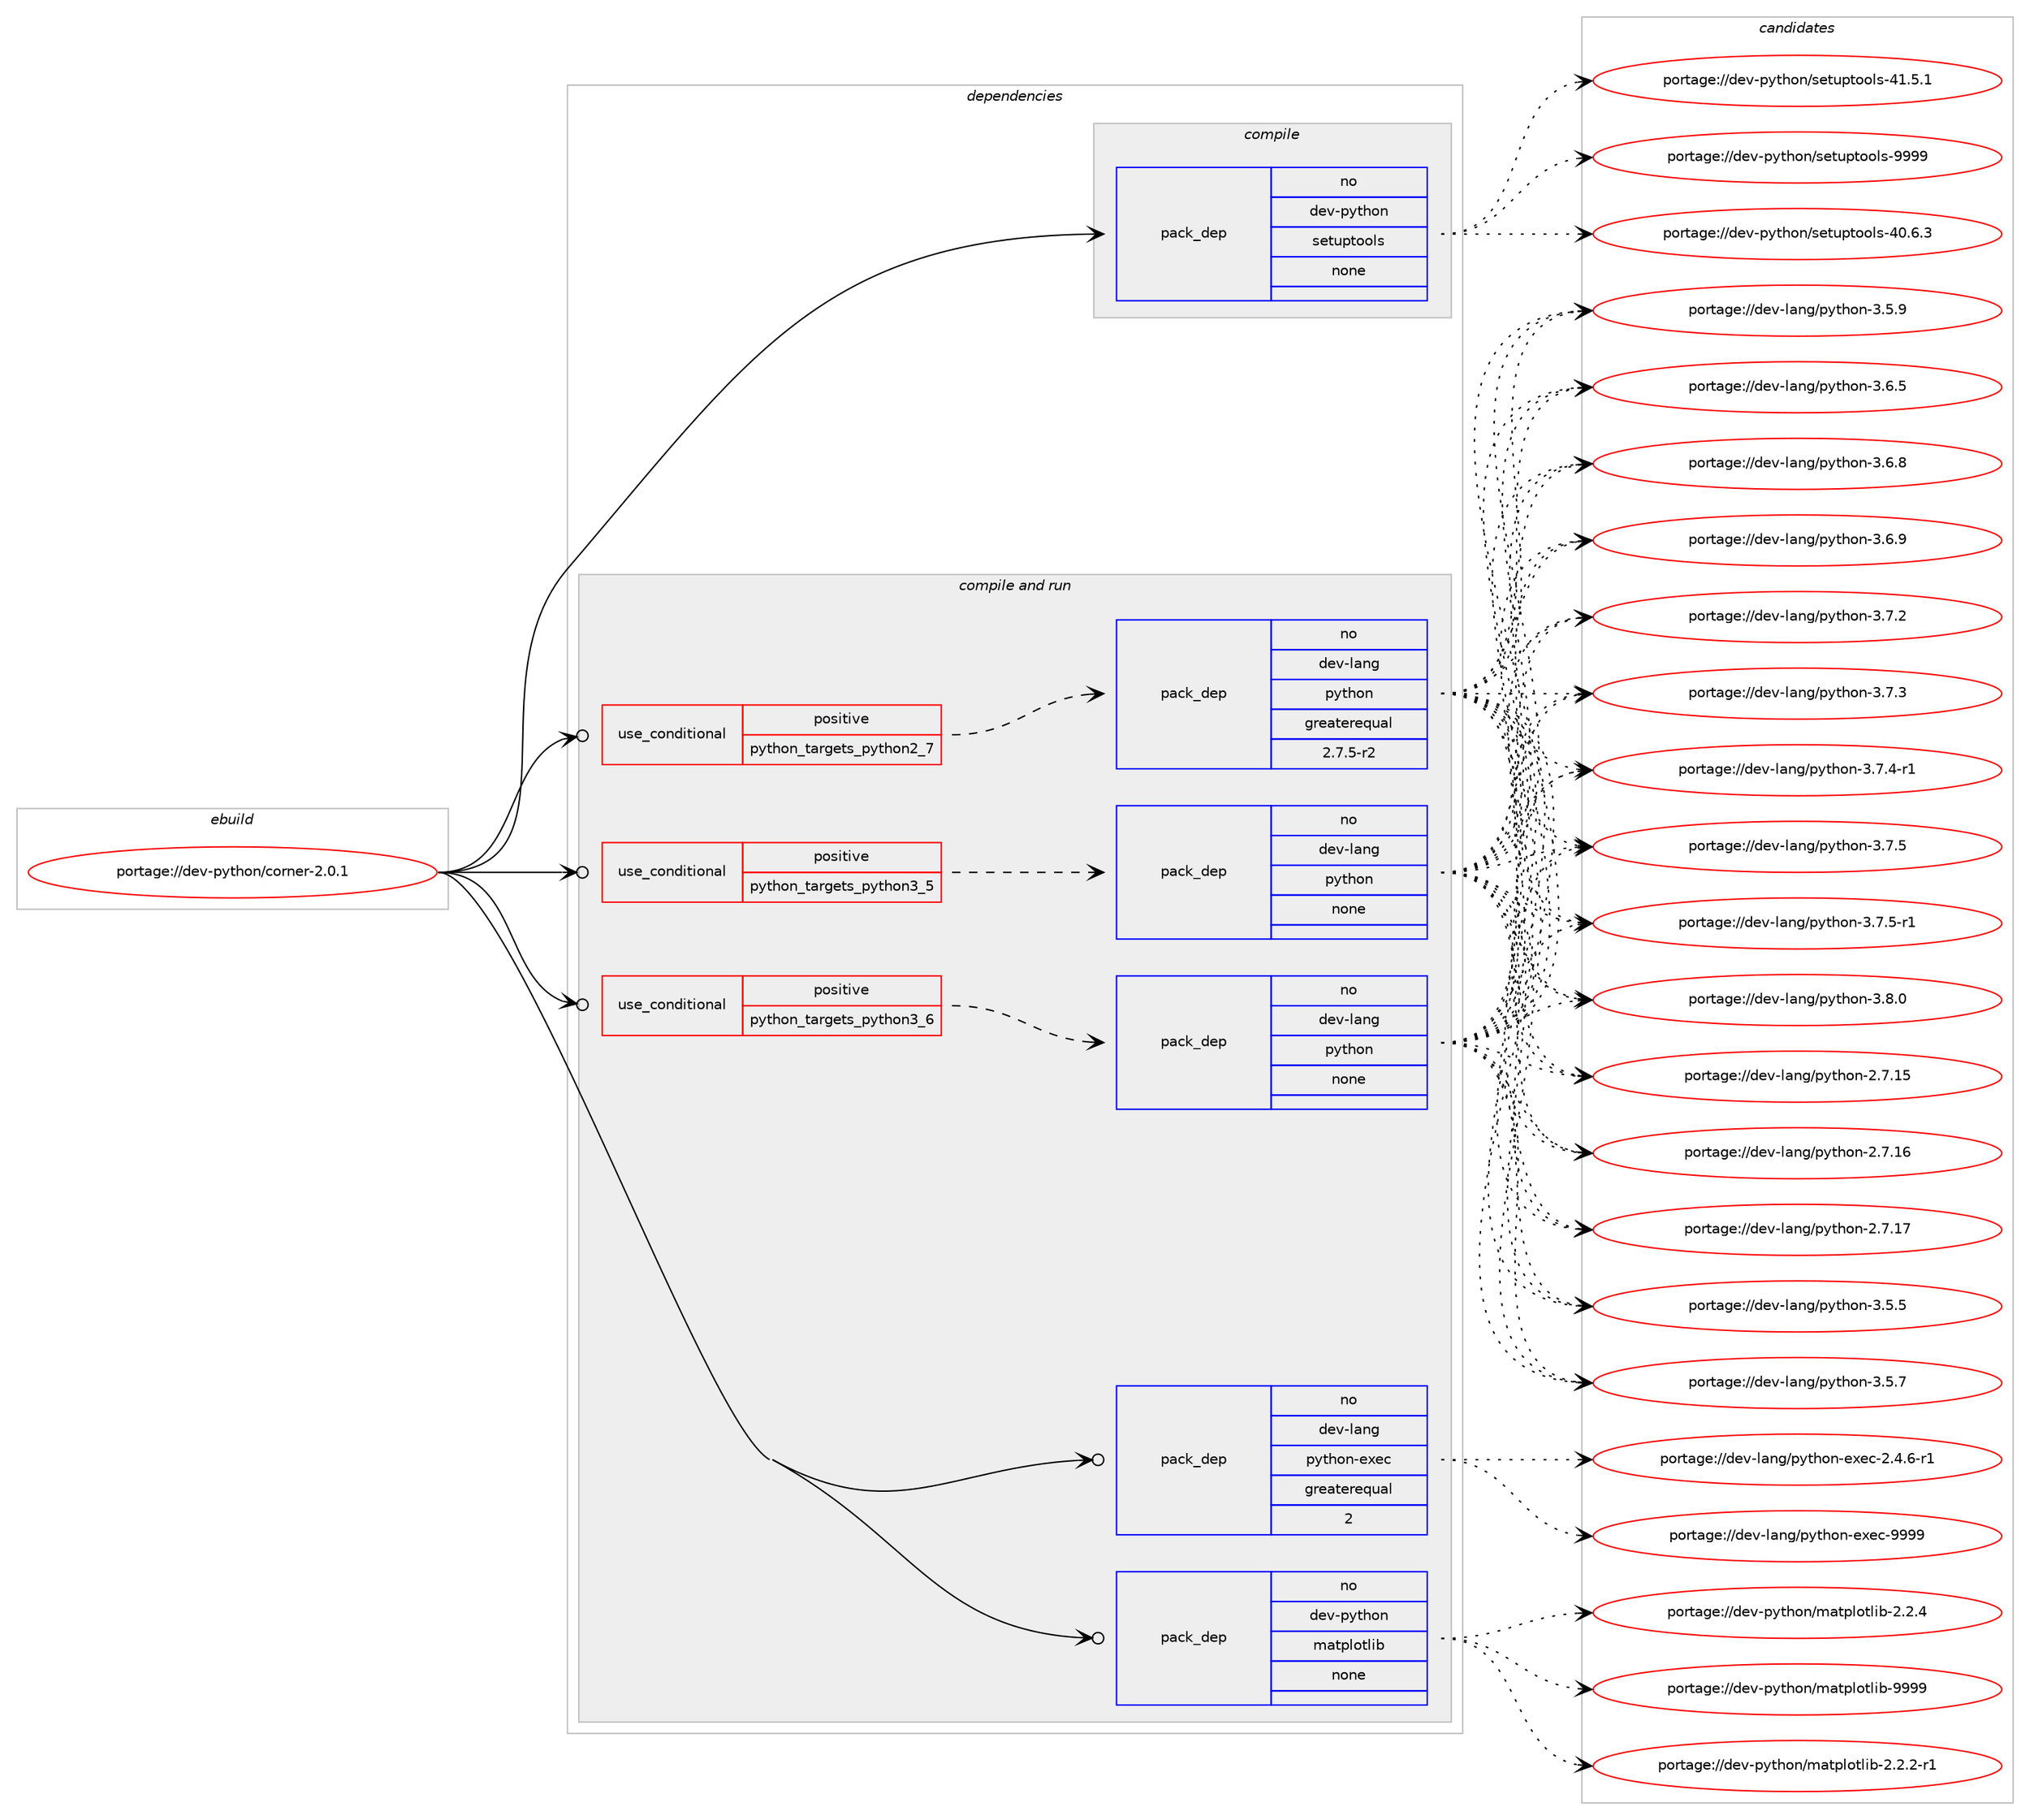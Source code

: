 digraph prolog {

# *************
# Graph options
# *************

newrank=true;
concentrate=true;
compound=true;
graph [rankdir=LR,fontname=Helvetica,fontsize=10,ranksep=1.5];#, ranksep=2.5, nodesep=0.2];
edge  [arrowhead=vee];
node  [fontname=Helvetica,fontsize=10];

# **********
# The ebuild
# **********

subgraph cluster_leftcol {
color=gray;
rank=same;
label=<<i>ebuild</i>>;
id [label="portage://dev-python/corner-2.0.1", color=red, width=4, href="../dev-python/corner-2.0.1.svg"];
}

# ****************
# The dependencies
# ****************

subgraph cluster_midcol {
color=gray;
label=<<i>dependencies</i>>;
subgraph cluster_compile {
fillcolor="#eeeeee";
style=filled;
label=<<i>compile</i>>;
subgraph pack104444 {
dependency134945 [label=<<TABLE BORDER="0" CELLBORDER="1" CELLSPACING="0" CELLPADDING="4" WIDTH="220"><TR><TD ROWSPAN="6" CELLPADDING="30">pack_dep</TD></TR><TR><TD WIDTH="110">no</TD></TR><TR><TD>dev-python</TD></TR><TR><TD>setuptools</TD></TR><TR><TD>none</TD></TR><TR><TD></TD></TR></TABLE>>, shape=none, color=blue];
}
id:e -> dependency134945:w [weight=20,style="solid",arrowhead="vee"];
}
subgraph cluster_compileandrun {
fillcolor="#eeeeee";
style=filled;
label=<<i>compile and run</i>>;
subgraph cond27193 {
dependency134946 [label=<<TABLE BORDER="0" CELLBORDER="1" CELLSPACING="0" CELLPADDING="4"><TR><TD ROWSPAN="3" CELLPADDING="10">use_conditional</TD></TR><TR><TD>positive</TD></TR><TR><TD>python_targets_python2_7</TD></TR></TABLE>>, shape=none, color=red];
subgraph pack104445 {
dependency134947 [label=<<TABLE BORDER="0" CELLBORDER="1" CELLSPACING="0" CELLPADDING="4" WIDTH="220"><TR><TD ROWSPAN="6" CELLPADDING="30">pack_dep</TD></TR><TR><TD WIDTH="110">no</TD></TR><TR><TD>dev-lang</TD></TR><TR><TD>python</TD></TR><TR><TD>greaterequal</TD></TR><TR><TD>2.7.5-r2</TD></TR></TABLE>>, shape=none, color=blue];
}
dependency134946:e -> dependency134947:w [weight=20,style="dashed",arrowhead="vee"];
}
id:e -> dependency134946:w [weight=20,style="solid",arrowhead="odotvee"];
subgraph cond27194 {
dependency134948 [label=<<TABLE BORDER="0" CELLBORDER="1" CELLSPACING="0" CELLPADDING="4"><TR><TD ROWSPAN="3" CELLPADDING="10">use_conditional</TD></TR><TR><TD>positive</TD></TR><TR><TD>python_targets_python3_5</TD></TR></TABLE>>, shape=none, color=red];
subgraph pack104446 {
dependency134949 [label=<<TABLE BORDER="0" CELLBORDER="1" CELLSPACING="0" CELLPADDING="4" WIDTH="220"><TR><TD ROWSPAN="6" CELLPADDING="30">pack_dep</TD></TR><TR><TD WIDTH="110">no</TD></TR><TR><TD>dev-lang</TD></TR><TR><TD>python</TD></TR><TR><TD>none</TD></TR><TR><TD></TD></TR></TABLE>>, shape=none, color=blue];
}
dependency134948:e -> dependency134949:w [weight=20,style="dashed",arrowhead="vee"];
}
id:e -> dependency134948:w [weight=20,style="solid",arrowhead="odotvee"];
subgraph cond27195 {
dependency134950 [label=<<TABLE BORDER="0" CELLBORDER="1" CELLSPACING="0" CELLPADDING="4"><TR><TD ROWSPAN="3" CELLPADDING="10">use_conditional</TD></TR><TR><TD>positive</TD></TR><TR><TD>python_targets_python3_6</TD></TR></TABLE>>, shape=none, color=red];
subgraph pack104447 {
dependency134951 [label=<<TABLE BORDER="0" CELLBORDER="1" CELLSPACING="0" CELLPADDING="4" WIDTH="220"><TR><TD ROWSPAN="6" CELLPADDING="30">pack_dep</TD></TR><TR><TD WIDTH="110">no</TD></TR><TR><TD>dev-lang</TD></TR><TR><TD>python</TD></TR><TR><TD>none</TD></TR><TR><TD></TD></TR></TABLE>>, shape=none, color=blue];
}
dependency134950:e -> dependency134951:w [weight=20,style="dashed",arrowhead="vee"];
}
id:e -> dependency134950:w [weight=20,style="solid",arrowhead="odotvee"];
subgraph pack104448 {
dependency134952 [label=<<TABLE BORDER="0" CELLBORDER="1" CELLSPACING="0" CELLPADDING="4" WIDTH="220"><TR><TD ROWSPAN="6" CELLPADDING="30">pack_dep</TD></TR><TR><TD WIDTH="110">no</TD></TR><TR><TD>dev-lang</TD></TR><TR><TD>python-exec</TD></TR><TR><TD>greaterequal</TD></TR><TR><TD>2</TD></TR></TABLE>>, shape=none, color=blue];
}
id:e -> dependency134952:w [weight=20,style="solid",arrowhead="odotvee"];
subgraph pack104449 {
dependency134953 [label=<<TABLE BORDER="0" CELLBORDER="1" CELLSPACING="0" CELLPADDING="4" WIDTH="220"><TR><TD ROWSPAN="6" CELLPADDING="30">pack_dep</TD></TR><TR><TD WIDTH="110">no</TD></TR><TR><TD>dev-python</TD></TR><TR><TD>matplotlib</TD></TR><TR><TD>none</TD></TR><TR><TD></TD></TR></TABLE>>, shape=none, color=blue];
}
id:e -> dependency134953:w [weight=20,style="solid",arrowhead="odotvee"];
}
subgraph cluster_run {
fillcolor="#eeeeee";
style=filled;
label=<<i>run</i>>;
}
}

# **************
# The candidates
# **************

subgraph cluster_choices {
rank=same;
color=gray;
label=<<i>candidates</i>>;

subgraph choice104444 {
color=black;
nodesep=1;
choiceportage100101118451121211161041111104711510111611711211611111110811545524846544651 [label="portage://dev-python/setuptools-40.6.3", color=red, width=4,href="../dev-python/setuptools-40.6.3.svg"];
choiceportage100101118451121211161041111104711510111611711211611111110811545524946534649 [label="portage://dev-python/setuptools-41.5.1", color=red, width=4,href="../dev-python/setuptools-41.5.1.svg"];
choiceportage10010111845112121116104111110471151011161171121161111111081154557575757 [label="portage://dev-python/setuptools-9999", color=red, width=4,href="../dev-python/setuptools-9999.svg"];
dependency134945:e -> choiceportage100101118451121211161041111104711510111611711211611111110811545524846544651:w [style=dotted,weight="100"];
dependency134945:e -> choiceportage100101118451121211161041111104711510111611711211611111110811545524946534649:w [style=dotted,weight="100"];
dependency134945:e -> choiceportage10010111845112121116104111110471151011161171121161111111081154557575757:w [style=dotted,weight="100"];
}
subgraph choice104445 {
color=black;
nodesep=1;
choiceportage10010111845108971101034711212111610411111045504655464953 [label="portage://dev-lang/python-2.7.15", color=red, width=4,href="../dev-lang/python-2.7.15.svg"];
choiceportage10010111845108971101034711212111610411111045504655464954 [label="portage://dev-lang/python-2.7.16", color=red, width=4,href="../dev-lang/python-2.7.16.svg"];
choiceportage10010111845108971101034711212111610411111045504655464955 [label="portage://dev-lang/python-2.7.17", color=red, width=4,href="../dev-lang/python-2.7.17.svg"];
choiceportage100101118451089711010347112121116104111110455146534653 [label="portage://dev-lang/python-3.5.5", color=red, width=4,href="../dev-lang/python-3.5.5.svg"];
choiceportage100101118451089711010347112121116104111110455146534655 [label="portage://dev-lang/python-3.5.7", color=red, width=4,href="../dev-lang/python-3.5.7.svg"];
choiceportage100101118451089711010347112121116104111110455146534657 [label="portage://dev-lang/python-3.5.9", color=red, width=4,href="../dev-lang/python-3.5.9.svg"];
choiceportage100101118451089711010347112121116104111110455146544653 [label="portage://dev-lang/python-3.6.5", color=red, width=4,href="../dev-lang/python-3.6.5.svg"];
choiceportage100101118451089711010347112121116104111110455146544656 [label="portage://dev-lang/python-3.6.8", color=red, width=4,href="../dev-lang/python-3.6.8.svg"];
choiceportage100101118451089711010347112121116104111110455146544657 [label="portage://dev-lang/python-3.6.9", color=red, width=4,href="../dev-lang/python-3.6.9.svg"];
choiceportage100101118451089711010347112121116104111110455146554650 [label="portage://dev-lang/python-3.7.2", color=red, width=4,href="../dev-lang/python-3.7.2.svg"];
choiceportage100101118451089711010347112121116104111110455146554651 [label="portage://dev-lang/python-3.7.3", color=red, width=4,href="../dev-lang/python-3.7.3.svg"];
choiceportage1001011184510897110103471121211161041111104551465546524511449 [label="portage://dev-lang/python-3.7.4-r1", color=red, width=4,href="../dev-lang/python-3.7.4-r1.svg"];
choiceportage100101118451089711010347112121116104111110455146554653 [label="portage://dev-lang/python-3.7.5", color=red, width=4,href="../dev-lang/python-3.7.5.svg"];
choiceportage1001011184510897110103471121211161041111104551465546534511449 [label="portage://dev-lang/python-3.7.5-r1", color=red, width=4,href="../dev-lang/python-3.7.5-r1.svg"];
choiceportage100101118451089711010347112121116104111110455146564648 [label="portage://dev-lang/python-3.8.0", color=red, width=4,href="../dev-lang/python-3.8.0.svg"];
dependency134947:e -> choiceportage10010111845108971101034711212111610411111045504655464953:w [style=dotted,weight="100"];
dependency134947:e -> choiceportage10010111845108971101034711212111610411111045504655464954:w [style=dotted,weight="100"];
dependency134947:e -> choiceportage10010111845108971101034711212111610411111045504655464955:w [style=dotted,weight="100"];
dependency134947:e -> choiceportage100101118451089711010347112121116104111110455146534653:w [style=dotted,weight="100"];
dependency134947:e -> choiceportage100101118451089711010347112121116104111110455146534655:w [style=dotted,weight="100"];
dependency134947:e -> choiceportage100101118451089711010347112121116104111110455146534657:w [style=dotted,weight="100"];
dependency134947:e -> choiceportage100101118451089711010347112121116104111110455146544653:w [style=dotted,weight="100"];
dependency134947:e -> choiceportage100101118451089711010347112121116104111110455146544656:w [style=dotted,weight="100"];
dependency134947:e -> choiceportage100101118451089711010347112121116104111110455146544657:w [style=dotted,weight="100"];
dependency134947:e -> choiceportage100101118451089711010347112121116104111110455146554650:w [style=dotted,weight="100"];
dependency134947:e -> choiceportage100101118451089711010347112121116104111110455146554651:w [style=dotted,weight="100"];
dependency134947:e -> choiceportage1001011184510897110103471121211161041111104551465546524511449:w [style=dotted,weight="100"];
dependency134947:e -> choiceportage100101118451089711010347112121116104111110455146554653:w [style=dotted,weight="100"];
dependency134947:e -> choiceportage1001011184510897110103471121211161041111104551465546534511449:w [style=dotted,weight="100"];
dependency134947:e -> choiceportage100101118451089711010347112121116104111110455146564648:w [style=dotted,weight="100"];
}
subgraph choice104446 {
color=black;
nodesep=1;
choiceportage10010111845108971101034711212111610411111045504655464953 [label="portage://dev-lang/python-2.7.15", color=red, width=4,href="../dev-lang/python-2.7.15.svg"];
choiceportage10010111845108971101034711212111610411111045504655464954 [label="portage://dev-lang/python-2.7.16", color=red, width=4,href="../dev-lang/python-2.7.16.svg"];
choiceportage10010111845108971101034711212111610411111045504655464955 [label="portage://dev-lang/python-2.7.17", color=red, width=4,href="../dev-lang/python-2.7.17.svg"];
choiceportage100101118451089711010347112121116104111110455146534653 [label="portage://dev-lang/python-3.5.5", color=red, width=4,href="../dev-lang/python-3.5.5.svg"];
choiceportage100101118451089711010347112121116104111110455146534655 [label="portage://dev-lang/python-3.5.7", color=red, width=4,href="../dev-lang/python-3.5.7.svg"];
choiceportage100101118451089711010347112121116104111110455146534657 [label="portage://dev-lang/python-3.5.9", color=red, width=4,href="../dev-lang/python-3.5.9.svg"];
choiceportage100101118451089711010347112121116104111110455146544653 [label="portage://dev-lang/python-3.6.5", color=red, width=4,href="../dev-lang/python-3.6.5.svg"];
choiceportage100101118451089711010347112121116104111110455146544656 [label="portage://dev-lang/python-3.6.8", color=red, width=4,href="../dev-lang/python-3.6.8.svg"];
choiceportage100101118451089711010347112121116104111110455146544657 [label="portage://dev-lang/python-3.6.9", color=red, width=4,href="../dev-lang/python-3.6.9.svg"];
choiceportage100101118451089711010347112121116104111110455146554650 [label="portage://dev-lang/python-3.7.2", color=red, width=4,href="../dev-lang/python-3.7.2.svg"];
choiceportage100101118451089711010347112121116104111110455146554651 [label="portage://dev-lang/python-3.7.3", color=red, width=4,href="../dev-lang/python-3.7.3.svg"];
choiceportage1001011184510897110103471121211161041111104551465546524511449 [label="portage://dev-lang/python-3.7.4-r1", color=red, width=4,href="../dev-lang/python-3.7.4-r1.svg"];
choiceportage100101118451089711010347112121116104111110455146554653 [label="portage://dev-lang/python-3.7.5", color=red, width=4,href="../dev-lang/python-3.7.5.svg"];
choiceportage1001011184510897110103471121211161041111104551465546534511449 [label="portage://dev-lang/python-3.7.5-r1", color=red, width=4,href="../dev-lang/python-3.7.5-r1.svg"];
choiceportage100101118451089711010347112121116104111110455146564648 [label="portage://dev-lang/python-3.8.0", color=red, width=4,href="../dev-lang/python-3.8.0.svg"];
dependency134949:e -> choiceportage10010111845108971101034711212111610411111045504655464953:w [style=dotted,weight="100"];
dependency134949:e -> choiceportage10010111845108971101034711212111610411111045504655464954:w [style=dotted,weight="100"];
dependency134949:e -> choiceportage10010111845108971101034711212111610411111045504655464955:w [style=dotted,weight="100"];
dependency134949:e -> choiceportage100101118451089711010347112121116104111110455146534653:w [style=dotted,weight="100"];
dependency134949:e -> choiceportage100101118451089711010347112121116104111110455146534655:w [style=dotted,weight="100"];
dependency134949:e -> choiceportage100101118451089711010347112121116104111110455146534657:w [style=dotted,weight="100"];
dependency134949:e -> choiceportage100101118451089711010347112121116104111110455146544653:w [style=dotted,weight="100"];
dependency134949:e -> choiceportage100101118451089711010347112121116104111110455146544656:w [style=dotted,weight="100"];
dependency134949:e -> choiceportage100101118451089711010347112121116104111110455146544657:w [style=dotted,weight="100"];
dependency134949:e -> choiceportage100101118451089711010347112121116104111110455146554650:w [style=dotted,weight="100"];
dependency134949:e -> choiceportage100101118451089711010347112121116104111110455146554651:w [style=dotted,weight="100"];
dependency134949:e -> choiceportage1001011184510897110103471121211161041111104551465546524511449:w [style=dotted,weight="100"];
dependency134949:e -> choiceportage100101118451089711010347112121116104111110455146554653:w [style=dotted,weight="100"];
dependency134949:e -> choiceportage1001011184510897110103471121211161041111104551465546534511449:w [style=dotted,weight="100"];
dependency134949:e -> choiceportage100101118451089711010347112121116104111110455146564648:w [style=dotted,weight="100"];
}
subgraph choice104447 {
color=black;
nodesep=1;
choiceportage10010111845108971101034711212111610411111045504655464953 [label="portage://dev-lang/python-2.7.15", color=red, width=4,href="../dev-lang/python-2.7.15.svg"];
choiceportage10010111845108971101034711212111610411111045504655464954 [label="portage://dev-lang/python-2.7.16", color=red, width=4,href="../dev-lang/python-2.7.16.svg"];
choiceportage10010111845108971101034711212111610411111045504655464955 [label="portage://dev-lang/python-2.7.17", color=red, width=4,href="../dev-lang/python-2.7.17.svg"];
choiceportage100101118451089711010347112121116104111110455146534653 [label="portage://dev-lang/python-3.5.5", color=red, width=4,href="../dev-lang/python-3.5.5.svg"];
choiceportage100101118451089711010347112121116104111110455146534655 [label="portage://dev-lang/python-3.5.7", color=red, width=4,href="../dev-lang/python-3.5.7.svg"];
choiceportage100101118451089711010347112121116104111110455146534657 [label="portage://dev-lang/python-3.5.9", color=red, width=4,href="../dev-lang/python-3.5.9.svg"];
choiceportage100101118451089711010347112121116104111110455146544653 [label="portage://dev-lang/python-3.6.5", color=red, width=4,href="../dev-lang/python-3.6.5.svg"];
choiceportage100101118451089711010347112121116104111110455146544656 [label="portage://dev-lang/python-3.6.8", color=red, width=4,href="../dev-lang/python-3.6.8.svg"];
choiceportage100101118451089711010347112121116104111110455146544657 [label="portage://dev-lang/python-3.6.9", color=red, width=4,href="../dev-lang/python-3.6.9.svg"];
choiceportage100101118451089711010347112121116104111110455146554650 [label="portage://dev-lang/python-3.7.2", color=red, width=4,href="../dev-lang/python-3.7.2.svg"];
choiceportage100101118451089711010347112121116104111110455146554651 [label="portage://dev-lang/python-3.7.3", color=red, width=4,href="../dev-lang/python-3.7.3.svg"];
choiceportage1001011184510897110103471121211161041111104551465546524511449 [label="portage://dev-lang/python-3.7.4-r1", color=red, width=4,href="../dev-lang/python-3.7.4-r1.svg"];
choiceportage100101118451089711010347112121116104111110455146554653 [label="portage://dev-lang/python-3.7.5", color=red, width=4,href="../dev-lang/python-3.7.5.svg"];
choiceportage1001011184510897110103471121211161041111104551465546534511449 [label="portage://dev-lang/python-3.7.5-r1", color=red, width=4,href="../dev-lang/python-3.7.5-r1.svg"];
choiceportage100101118451089711010347112121116104111110455146564648 [label="portage://dev-lang/python-3.8.0", color=red, width=4,href="../dev-lang/python-3.8.0.svg"];
dependency134951:e -> choiceportage10010111845108971101034711212111610411111045504655464953:w [style=dotted,weight="100"];
dependency134951:e -> choiceportage10010111845108971101034711212111610411111045504655464954:w [style=dotted,weight="100"];
dependency134951:e -> choiceportage10010111845108971101034711212111610411111045504655464955:w [style=dotted,weight="100"];
dependency134951:e -> choiceportage100101118451089711010347112121116104111110455146534653:w [style=dotted,weight="100"];
dependency134951:e -> choiceportage100101118451089711010347112121116104111110455146534655:w [style=dotted,weight="100"];
dependency134951:e -> choiceportage100101118451089711010347112121116104111110455146534657:w [style=dotted,weight="100"];
dependency134951:e -> choiceportage100101118451089711010347112121116104111110455146544653:w [style=dotted,weight="100"];
dependency134951:e -> choiceportage100101118451089711010347112121116104111110455146544656:w [style=dotted,weight="100"];
dependency134951:e -> choiceportage100101118451089711010347112121116104111110455146544657:w [style=dotted,weight="100"];
dependency134951:e -> choiceportage100101118451089711010347112121116104111110455146554650:w [style=dotted,weight="100"];
dependency134951:e -> choiceportage100101118451089711010347112121116104111110455146554651:w [style=dotted,weight="100"];
dependency134951:e -> choiceportage1001011184510897110103471121211161041111104551465546524511449:w [style=dotted,weight="100"];
dependency134951:e -> choiceportage100101118451089711010347112121116104111110455146554653:w [style=dotted,weight="100"];
dependency134951:e -> choiceportage1001011184510897110103471121211161041111104551465546534511449:w [style=dotted,weight="100"];
dependency134951:e -> choiceportage100101118451089711010347112121116104111110455146564648:w [style=dotted,weight="100"];
}
subgraph choice104448 {
color=black;
nodesep=1;
choiceportage10010111845108971101034711212111610411111045101120101994550465246544511449 [label="portage://dev-lang/python-exec-2.4.6-r1", color=red, width=4,href="../dev-lang/python-exec-2.4.6-r1.svg"];
choiceportage10010111845108971101034711212111610411111045101120101994557575757 [label="portage://dev-lang/python-exec-9999", color=red, width=4,href="../dev-lang/python-exec-9999.svg"];
dependency134952:e -> choiceportage10010111845108971101034711212111610411111045101120101994550465246544511449:w [style=dotted,weight="100"];
dependency134952:e -> choiceportage10010111845108971101034711212111610411111045101120101994557575757:w [style=dotted,weight="100"];
}
subgraph choice104449 {
color=black;
nodesep=1;
choiceportage100101118451121211161041111104710997116112108111116108105984550465046504511449 [label="portage://dev-python/matplotlib-2.2.2-r1", color=red, width=4,href="../dev-python/matplotlib-2.2.2-r1.svg"];
choiceportage10010111845112121116104111110471099711611210811111610810598455046504652 [label="portage://dev-python/matplotlib-2.2.4", color=red, width=4,href="../dev-python/matplotlib-2.2.4.svg"];
choiceportage100101118451121211161041111104710997116112108111116108105984557575757 [label="portage://dev-python/matplotlib-9999", color=red, width=4,href="../dev-python/matplotlib-9999.svg"];
dependency134953:e -> choiceportage100101118451121211161041111104710997116112108111116108105984550465046504511449:w [style=dotted,weight="100"];
dependency134953:e -> choiceportage10010111845112121116104111110471099711611210811111610810598455046504652:w [style=dotted,weight="100"];
dependency134953:e -> choiceportage100101118451121211161041111104710997116112108111116108105984557575757:w [style=dotted,weight="100"];
}
}

}
